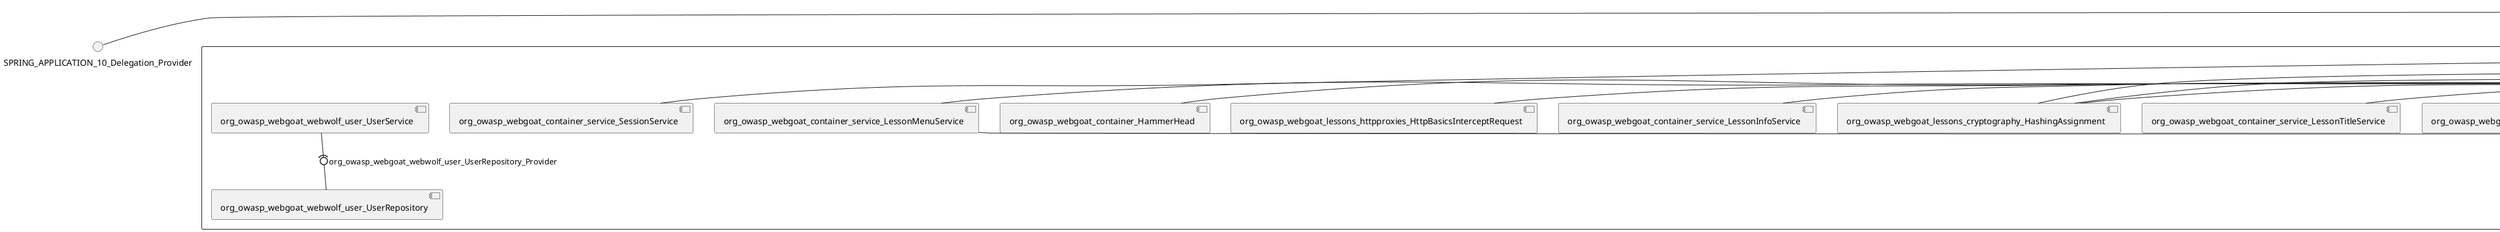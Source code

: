 @startuml
skinparam fixCircleLabelOverlapping true
skinparam componentStyle uml2
() SPRING_APPLICATION_10_Delegation_Provider
() SPRING_APPLICATION_11_Delegation_Provider
() SPRING_APPLICATION_12_Delegation_Provider
() SPRING_APPLICATION_13_Delegation_Provider
() SPRING_APPLICATION_14_Delegation_Provider
() SPRING_APPLICATION_15_Delegation_Provider
() SPRING_APPLICATION_16_Delegation_Provider
() SPRING_APPLICATION_2_Delegation_Provider
() SPRING_APPLICATION_3_Delegation_Provider
() SPRING_APPLICATION_4_Delegation_Provider
() SPRING_APPLICATION_5_Delegation_Provider
() SPRING_APPLICATION_6_Delegation_Provider
() SPRING_APPLICATION_7_Delegation_Provider
() SPRING_APPLICATION_8_Delegation_Provider
() SPRING_APPLICATION_9_Delegation_Provider
() SPRING_APPLICATION_BypassRestrictions_FieldRestrictions_POST_Delegation_Provider
() SPRING_APPLICATION_BypassRestrictions_frontendValidation_POST_Delegation_Provider
() SPRING_APPLICATION_ChromeDevTools_dummy_POST_Delegation_Provider
() SPRING_APPLICATION_ChromeDevTools_network_POST_Delegation_Provider
() SPRING_APPLICATION_CrossSiteScriptingStored_stored_xss_POST_Delegation_Provider
() SPRING_APPLICATION_CrossSiteScriptingStored_stored_xss_follow_up_POST_Delegation_Provider
() SPRING_APPLICATION_CrossSiteScripting_attack1_POST_Delegation_Provider
() SPRING_APPLICATION_CrossSiteScripting_attack3_POST_Delegation_Provider
() SPRING_APPLICATION_CrossSiteScripting_attack4_POST_Delegation_Provider
() SPRING_APPLICATION_CrossSiteScripting_attack5a_GET_Delegation_Provider
() SPRING_APPLICATION_CrossSiteScripting_attack6a_POST_Delegation_Provider
() SPRING_APPLICATION_CrossSiteScripting_dom_follow_up_POST_Delegation_Provider
() SPRING_APPLICATION_CrossSiteScripting_phone_home_xss_POST_Delegation_Provider
() SPRING_APPLICATION_CrossSiteScripting_quiz_GET_POST_Delegation_Provider
() SPRING_APPLICATION_Delegation_Provider
() SPRING_APPLICATION_GET_10_Delegation_Provider
() SPRING_APPLICATION_GET_11_Delegation_Provider
() SPRING_APPLICATION_GET_2_Delegation_Provider
() SPRING_APPLICATION_GET_3_Delegation_Provider
() SPRING_APPLICATION_GET_4_Delegation_Provider
() SPRING_APPLICATION_GET_5_Delegation_Provider
() SPRING_APPLICATION_GET_6_Delegation_Provider
() SPRING_APPLICATION_GET_7_Delegation_Provider
() SPRING_APPLICATION_GET_8_Delegation_Provider
() SPRING_APPLICATION_GET_9_Delegation_Provider
() SPRING_APPLICATION_GET_Delegation_Provider
() SPRING_APPLICATION_HtmlTampering_task_POST_Delegation_Provider
() SPRING_APPLICATION_HttpBasics_attack1_POST_Delegation_Provider
() SPRING_APPLICATION_HttpBasics_attack2_POST_Delegation_Provider
() SPRING_APPLICATION_IDOR_diff_attributes_POST_Delegation_Provider
() SPRING_APPLICATION_IDOR_login_POST_Delegation_Provider
() SPRING_APPLICATION_IDOR_profile_alt_path_POST_Delegation_Provider
() SPRING_APPLICATION_InsecureDeserialization_task_POST_Delegation_Provider
() SPRING_APPLICATION_InsecureLogin_Delegation_Provider
() SPRING_APPLICATION_JWT_decode_POST_Delegation_Provider
() SPRING_APPLICATION_JWT_jku_Delegation_Provider
() SPRING_APPLICATION_JWT_kid_Delegation_Provider
() SPRING_APPLICATION_JWT_quiz_GET_POST_Delegation_Provider
() SPRING_APPLICATION_JWT_refresh_Delegation_Provider
() SPRING_APPLICATION_JWT_secret_POST_Delegation_Provider
() SPRING_APPLICATION_JWT_votings_Delegation_Provider
() SPRING_APPLICATION_LogSpoofing_log_bleeding_POST_Delegation_Provider
() SPRING_APPLICATION_LogSpoofing_log_spoofing_POST_Delegation_Provider
() SPRING_APPLICATION_POST_10_Delegation_Provider
() SPRING_APPLICATION_POST_11_Delegation_Provider
() SPRING_APPLICATION_POST_12_Delegation_Provider
() SPRING_APPLICATION_POST_13_Delegation_Provider
() SPRING_APPLICATION_POST_14_Delegation_Provider
() SPRING_APPLICATION_POST_15_Delegation_Provider
() SPRING_APPLICATION_POST_16_Delegation_Provider
() SPRING_APPLICATION_POST_17_Delegation_Provider
() SPRING_APPLICATION_POST_18_Delegation_Provider
() SPRING_APPLICATION_POST_2_Delegation_Provider
() SPRING_APPLICATION_POST_3_Delegation_Provider
() SPRING_APPLICATION_POST_4_Delegation_Provider
() SPRING_APPLICATION_POST_5_Delegation_Provider
() SPRING_APPLICATION_POST_6_Delegation_Provider
() SPRING_APPLICATION_POST_7_Delegation_Provider
() SPRING_APPLICATION_POST_8_Delegation_Provider
() SPRING_APPLICATION_POST_9_Delegation_Provider
() SPRING_APPLICATION_POST_Delegation_Provider
() SPRING_APPLICATION_PUT_Delegation_Provider
() SPRING_APPLICATION_PasswordReset_ForgotPassword_create_password_reset_link_POST_Delegation_Provider
() SPRING_APPLICATION_PasswordReset_SecurityQuestions_POST_Delegation_Provider
() SPRING_APPLICATION_PasswordReset_reset_Delegation_Provider
() SPRING_APPLICATION_PasswordReset_simple_mail_reset_POST_Delegation_Provider
() SPRING_APPLICATION_PathTraversal_profile_picture_GET_Delegation_Provider
() SPRING_APPLICATION_PathTraversal_profile_picture_fix_GET_Delegation_Provider
() SPRING_APPLICATION_PathTraversal_profile_upload_POST_Delegation_Provider
() SPRING_APPLICATION_PathTraversal_profile_upload_fix_POST_Delegation_Provider
() SPRING_APPLICATION_PathTraversal_profile_upload_remove_user_input_POST_Delegation_Provider
() SPRING_APPLICATION_PathTraversal_random_POST_Delegation_Provider
() SPRING_APPLICATION_PathTraversal_random_picture_GET_Delegation_Provider
() SPRING_APPLICATION_PathTraversal_zip_slip_Delegation_Provider
() SPRING_APPLICATION_SSRF_task1_POST_Delegation_Provider
() SPRING_APPLICATION_SSRF_task2_POST_Delegation_Provider
() SPRING_APPLICATION_SecurePasswords_assignment_POST_Delegation_Provider
() SPRING_APPLICATION_SqlInjectionAdvanced_attack6a_POST_Delegation_Provider
() SPRING_APPLICATION_SqlInjectionAdvanced_attack6b_POST_Delegation_Provider
() SPRING_APPLICATION_SqlInjectionAdvanced_challenge_Login_POST_Delegation_Provider
() SPRING_APPLICATION_SqlInjectionAdvanced_challenge_PUT_Delegation_Provider
() SPRING_APPLICATION_SqlInjectionAdvanced_quiz_GET_POST_Delegation_Provider
() SPRING_APPLICATION_SqlInjectionMitigations_attack10a_POST_Delegation_Provider
() SPRING_APPLICATION_SqlInjectionMitigations_attack10b_POST_Delegation_Provider
() SPRING_APPLICATION_SqlInjectionMitigations_attack12a_POST_Delegation_Provider
() SPRING_APPLICATION_SqlInjectionMitigations_servers_GET_Delegation_Provider
() SPRING_APPLICATION_SqlInjection_assignment5a_POST_Delegation_Provider
() SPRING_APPLICATION_SqlInjection_assignment5b_POST_Delegation_Provider
() SPRING_APPLICATION_SqlInjection_attack10_POST_Delegation_Provider
() SPRING_APPLICATION_SqlInjection_attack2_POST_Delegation_Provider
() SPRING_APPLICATION_SqlInjection_attack3_POST_Delegation_Provider
() SPRING_APPLICATION_SqlInjection_attack4_POST_Delegation_Provider
() SPRING_APPLICATION_SqlInjection_attack5_POST_Delegation_Provider
() SPRING_APPLICATION_SqlInjection_attack8_POST_Delegation_Provider
() SPRING_APPLICATION_SqlInjection_attack9_POST_Delegation_Provider
() SPRING_APPLICATION_SqlOnlyInputValidationOnKeywords_attack_POST_Delegation_Provider
() SPRING_APPLICATION_SqlOnlyInputValidation_attack_POST_Delegation_Provider
() SPRING_APPLICATION_VulnerableComponents_attack1_POST_Delegation_Provider
() SPRING_APPLICATION_WebWolf_GET_Delegation_Provider
() SPRING_APPLICATION_WebWolf_landing_Delegation_Provider
() SPRING_APPLICATION_WebWolf_mail_Delegation_Provider
() SPRING_APPLICATION_challenge_1_POST_Delegation_Provider
() SPRING_APPLICATION_challenge_5_POST_Delegation_Provider
() SPRING_APPLICATION_challenge_7_Delegation_Provider
() SPRING_APPLICATION_challenge_8_Delegation_Provider
() SPRING_APPLICATION_challenge_logo_Delegation_Provider
() SPRING_APPLICATION_cia_quiz_GET_POST_Delegation_Provider
() SPRING_APPLICATION_clientSideFiltering_attack1_POST_Delegation_Provider
() SPRING_APPLICATION_clientSideFiltering_challenge_store_coupons_GET_Delegation_Provider
() SPRING_APPLICATION_clientSideFiltering_getItForFree_POST_Delegation_Provider
() SPRING_APPLICATION_clientSideFiltering_salaries_GET_Delegation_Provider
() SPRING_APPLICATION_crypto_encoding_basic_auth_POST_Delegation_Provider
() SPRING_APPLICATION_crypto_encoding_xor_POST_Delegation_Provider
() SPRING_APPLICATION_crypto_hashing_POST_Delegation_Provider
() SPRING_APPLICATION_crypto_secure_defaults_POST_Delegation_Provider
() SPRING_APPLICATION_crypto_signing_verify_POST_Delegation_Provider
() SPRING_APPLICATION_csrf_feedback_message_POST_Delegation_Provider
() SPRING_APPLICATION_csrf_review_POST_Delegation_Provider
() SPRING_APPLICATION_files_GET_Delegation_Provider
() SPRING_APPLICATION_fileupload_POST_Delegation_Provider
() SPRING_APPLICATION_jwt_Delegation_Provider
() SPRING_APPLICATION_landing_Delegation_Provider
() SPRING_APPLICATION_lesson_template_Delegation_Provider
() SPRING_APPLICATION_login_oauth_mvc_GET_Delegation_Provider
() SPRING_APPLICATION_mail_DELETE_GET_POST_Delegation_Provider
() SPRING_APPLICATION_register_mvc_POST_Delegation_Provider
() SPRING_APPLICATION_registration_GET_Delegation_Provider
() SPRING_APPLICATION_requests_GET_Delegation_Provider
() SPRING_APPLICATION_scoreboard_data_GET_Delegation_Provider
() SPRING_APPLICATION_server_directory_GET_Delegation_Provider
() SPRING_APPLICATION_service_debug_labels_mvc_Delegation_Provider
() SPRING_APPLICATION_service_lessonoverview_mvc_Delegation_Provider
() SPRING_APPLICATION_xxe_comments_GET_Delegation_Provider
rectangle System {
[org_owasp_webgoat_container_HammerHead] [[webgoat-webgoat.repository#_nKwLPF6aEe-i65SUamR-4g]]
[org_owasp_webgoat_container_WebWolfRedirect] [[webgoat-webgoat.repository#_nKwLPF6aEe-i65SUamR-4g]]
[org_owasp_webgoat_container_controller_StartLesson] [[webgoat-webgoat.repository#_nKwLPF6aEe-i65SUamR-4g]]
[org_owasp_webgoat_container_controller_Welcome] [[webgoat-webgoat.repository#_nKwLPF6aEe-i65SUamR-4g]]
[org_owasp_webgoat_container_i18n_PluginMessages_Provider] [[webgoat-webgoat.repository#_nKwLPF6aEe-i65SUamR-4g]]
[org_owasp_webgoat_container_report_ReportCardController] [[webgoat-webgoat.repository#_nKwLPF6aEe-i65SUamR-4g]]
[org_owasp_webgoat_container_service_EnvironmentService] [[webgoat-webgoat.repository#_nKwLPF6aEe-i65SUamR-4g]]
[org_owasp_webgoat_container_service_HintService] [[webgoat-webgoat.repository#_nKwLPF6aEe-i65SUamR-4g]]
[org_owasp_webgoat_container_service_LabelDebugService] [[webgoat-webgoat.repository#_nKwLPF6aEe-i65SUamR-4g]]
[org_owasp_webgoat_container_service_LabelService] [[webgoat-webgoat.repository#_nKwLPF6aEe-i65SUamR-4g]]
[org_owasp_webgoat_container_service_LessonInfoService] [[webgoat-webgoat.repository#_nKwLPF6aEe-i65SUamR-4g]]
[org_owasp_webgoat_container_service_LessonMenuService] [[webgoat-webgoat.repository#_nKwLPF6aEe-i65SUamR-4g]]
[org_owasp_webgoat_container_service_LessonProgressService] [[webgoat-webgoat.repository#_nKwLPF6aEe-i65SUamR-4g]]
[org_owasp_webgoat_container_service_LessonTitleService] [[webgoat-webgoat.repository#_nKwLPF6aEe-i65SUamR-4g]]
[org_owasp_webgoat_container_service_RestartLessonService] [[webgoat-webgoat.repository#_nKwLPF6aEe-i65SUamR-4g]]
[org_owasp_webgoat_container_service_SessionService] [[webgoat-webgoat.repository#_nKwLPF6aEe-i65SUamR-4g]]
[org_owasp_webgoat_container_session_UserSessionData_Provider] [[webgoat-webgoat.repository#_nKwLPF6aEe-i65SUamR-4g]]
[org_owasp_webgoat_container_session_WebSession_Provider] [[webgoat-webgoat.repository#_nKwLPF6aEe-i65SUamR-4g]]
[org_owasp_webgoat_container_users_RegistrationController] [[webgoat-webgoat.repository#_nKwLPF6aEe-i65SUamR-4g]]
[org_owasp_webgoat_container_users_Scoreboard] [[webgoat-webgoat.repository#_nKwLPF6aEe-i65SUamR-4g]]
[org_owasp_webgoat_container_users_UserProgressRepository] [[webgoat-webgoat.repository#_nKwLPF6aEe-i65SUamR-4g]]
[org_owasp_webgoat_container_users_UserRepository] [[webgoat-webgoat.repository#_nKwLPF6aEe-i65SUamR-4g]]
[org_owasp_webgoat_container_users_UserService] [[webgoat-webgoat.repository#_nKwLPF6aEe-i65SUamR-4g]]
[org_owasp_webgoat_lessons_authbypass_VerifyAccount] [[webgoat-webgoat.repository#_nKwLPF6aEe-i65SUamR-4g]]
[org_owasp_webgoat_lessons_bypassrestrictions_BypassRestrictionsFieldRestrictions] [[webgoat-webgoat.repository#_nKwLPF6aEe-i65SUamR-4g]]
[org_owasp_webgoat_lessons_bypassrestrictions_BypassRestrictionsFrontendValidation] [[webgoat-webgoat.repository#_nKwLPF6aEe-i65SUamR-4g]]
[org_owasp_webgoat_lessons_challenges_FlagController] [[webgoat-webgoat.repository#_nKwLPF6aEe-i65SUamR-4g]]
[org_owasp_webgoat_lessons_challenges_challenge1_Assignment1] [[webgoat-webgoat.repository#_nKwLPF6aEe-i65SUamR-4g]]
[org_owasp_webgoat_lessons_challenges_challenge1_ImageServlet] [[webgoat-webgoat.repository#_nKwLPF6aEe-i65SUamR-4g]]
[org_owasp_webgoat_lessons_challenges_challenge5_Assignment5] [[webgoat-webgoat.repository#_nKwLPF6aEe-i65SUamR-4g]]
[org_owasp_webgoat_lessons_challenges_challenge7_Assignment7] [[webgoat-webgoat.repository#_nKwLPF6aEe-i65SUamR-4g]]
[org_owasp_webgoat_lessons_challenges_challenge8_Assignment8] [[webgoat-webgoat.repository#_nKwLPF6aEe-i65SUamR-4g]]
[org_owasp_webgoat_lessons_chromedevtools_NetworkDummy] [[webgoat-webgoat.repository#_nKwLPF6aEe-i65SUamR-4g]]
[org_owasp_webgoat_lessons_chromedevtools_NetworkLesson] [[webgoat-webgoat.repository#_nKwLPF6aEe-i65SUamR-4g]]
[org_owasp_webgoat_lessons_cia_CIAQuiz] [[webgoat-webgoat.repository#_nKwLPF6aEe-i65SUamR-4g]]
[org_owasp_webgoat_lessons_clientsidefiltering_ClientSideFilteringAssignment] [[webgoat-webgoat.repository#_nKwLPF6aEe-i65SUamR-4g]]
[org_owasp_webgoat_lessons_clientsidefiltering_ClientSideFilteringFreeAssignment] [[webgoat-webgoat.repository#_nKwLPF6aEe-i65SUamR-4g]]
[org_owasp_webgoat_lessons_clientsidefiltering_Salaries] [[webgoat-webgoat.repository#_nKwLPF6aEe-i65SUamR-4g]]
[org_owasp_webgoat_lessons_clientsidefiltering_ShopEndpoint] [[webgoat-webgoat.repository#_nKwLPF6aEe-i65SUamR-4g]]
[org_owasp_webgoat_lessons_cryptography_EncodingAssignment] [[webgoat-webgoat.repository#_nKwLPF6aEe-i65SUamR-4g]]
[org_owasp_webgoat_lessons_cryptography_HashingAssignment] [[webgoat-webgoat.repository#_nKwLPF6aEe-i65SUamR-4g]]
[org_owasp_webgoat_lessons_cryptography_SecureDefaultsAssignment] [[webgoat-webgoat.repository#_nKwLPF6aEe-i65SUamR-4g]]
[org_owasp_webgoat_lessons_cryptography_SigningAssignment] [[webgoat-webgoat.repository#_nKwLPF6aEe-i65SUamR-4g]]
[org_owasp_webgoat_lessons_cryptography_XOREncodingAssignment] [[webgoat-webgoat.repository#_nKwLPF6aEe-i65SUamR-4g]]
[org_owasp_webgoat_lessons_csrf_CSRFConfirmFlag1] [[webgoat-webgoat.repository#_nKwLPF6aEe-i65SUamR-4g]]
[org_owasp_webgoat_lessons_csrf_CSRFFeedback] [[webgoat-webgoat.repository#_nKwLPF6aEe-i65SUamR-4g]]
[org_owasp_webgoat_lessons_csrf_CSRFGetFlag] [[webgoat-webgoat.repository#_nKwLPF6aEe-i65SUamR-4g]]
[org_owasp_webgoat_lessons_csrf_CSRFLogin] [[webgoat-webgoat.repository#_nKwLPF6aEe-i65SUamR-4g]]
[org_owasp_webgoat_lessons_csrf_ForgedReviews] [[webgoat-webgoat.repository#_nKwLPF6aEe-i65SUamR-4g]]
[org_owasp_webgoat_lessons_csrf_ObjectMapper_Provider] [[webgoat-webgoat.repository#_nKwLPF6aEe-i65SUamR-4g]]
[org_owasp_webgoat_lessons_deserialization_InsecureDeserializationTask] [[webgoat-webgoat.repository#_nKwLPF6aEe-i65SUamR-4g]]
[org_owasp_webgoat_lessons_hijacksession_HijackSessionAssignment] [[webgoat-webgoat.repository#_nKwLPF6aEe-i65SUamR-4g]]
[org_owasp_webgoat_lessons_hijacksession_cas_HijackSessionAuthenticationProvider] [[webgoat-webgoat.repository#_nKwLPF6aEe-i65SUamR-4g]]
[org_owasp_webgoat_lessons_htmltampering_HtmlTamperingTask] [[webgoat-webgoat.repository#_nKwLPF6aEe-i65SUamR-4g]]
[org_owasp_webgoat_lessons_httpbasics_HttpBasicsLesson] [[webgoat-webgoat.repository#_nKwLPF6aEe-i65SUamR-4g]]
[org_owasp_webgoat_lessons_httpbasics_HttpBasicsQuiz] [[webgoat-webgoat.repository#_nKwLPF6aEe-i65SUamR-4g]]
[org_owasp_webgoat_lessons_httpproxies_HttpBasicsInterceptRequest] [[webgoat-webgoat.repository#_nKwLPF6aEe-i65SUamR-4g]]
[org_owasp_webgoat_lessons_idor_IDORDiffAttributes] [[webgoat-webgoat.repository#_nKwLPF6aEe-i65SUamR-4g]]
[org_owasp_webgoat_lessons_idor_IDOREditOtherProfile] [[webgoat-webgoat.repository#_nKwLPF6aEe-i65SUamR-4g]]
[org_owasp_webgoat_lessons_idor_IDORLogin] [[webgoat-webgoat.repository#_nKwLPF6aEe-i65SUamR-4g]]
[org_owasp_webgoat_lessons_idor_IDORViewOtherProfile] [[webgoat-webgoat.repository#_nKwLPF6aEe-i65SUamR-4g]]
[org_owasp_webgoat_lessons_idor_IDORViewOwnProfile] [[webgoat-webgoat.repository#_nKwLPF6aEe-i65SUamR-4g]]
[org_owasp_webgoat_lessons_idor_IDORViewOwnProfileAltUrl] [[webgoat-webgoat.repository#_nKwLPF6aEe-i65SUamR-4g]]
[org_owasp_webgoat_lessons_insecurelogin_InsecureLoginTask] [[webgoat-webgoat.repository#_nKwLPF6aEe-i65SUamR-4g]]
[org_owasp_webgoat_lessons_jwt_JWTDecodeEndpoint] [[webgoat-webgoat.repository#_nKwLPF6aEe-i65SUamR-4g]]
[org_owasp_webgoat_lessons_jwt_JWTQuiz] [[webgoat-webgoat.repository#_nKwLPF6aEe-i65SUamR-4g]]
[org_owasp_webgoat_lessons_jwt_JWTRefreshEndpoint] [[webgoat-webgoat.repository#_nKwLPF6aEe-i65SUamR-4g]]
[org_owasp_webgoat_lessons_jwt_JWTSecretKeyEndpoint] [[webgoat-webgoat.repository#_nKwLPF6aEe-i65SUamR-4g]]
[org_owasp_webgoat_lessons_jwt_JWTVotesEndpoint] [[webgoat-webgoat.repository#_nKwLPF6aEe-i65SUamR-4g]]
[org_owasp_webgoat_lessons_jwt_claimmisuse_JWTHeaderJKUEndpoint] [[webgoat-webgoat.repository#_nKwLPF6aEe-i65SUamR-4g]]
[org_owasp_webgoat_lessons_jwt_claimmisuse_JWTHeaderKIDEndpoint] [[webgoat-webgoat.repository#_nKwLPF6aEe-i65SUamR-4g]]
[org_owasp_webgoat_lessons_lessontemplate_SampleAttack] [[webgoat-webgoat.repository#_nKwLPF6aEe-i65SUamR-4g]]
[org_owasp_webgoat_lessons_logging_LogBleedingTask] [[webgoat-webgoat.repository#_nKwLPF6aEe-i65SUamR-4g]]
[org_owasp_webgoat_lessons_logging_LogSpoofingTask] [[webgoat-webgoat.repository#_nKwLPF6aEe-i65SUamR-4g]]
[org_owasp_webgoat_lessons_missingac_MissingFunctionACHiddenMenus] [[webgoat-webgoat.repository#_nKwLPF6aEe-i65SUamR-4g]]
[org_owasp_webgoat_lessons_missingac_MissingFunctionACUsers] [[webgoat-webgoat.repository#_nKwLPF6aEe-i65SUamR-4g]]
[org_owasp_webgoat_lessons_missingac_MissingFunctionACYourHash] [[webgoat-webgoat.repository#_nKwLPF6aEe-i65SUamR-4g]]
[org_owasp_webgoat_lessons_missingac_MissingFunctionACYourHashAdmin] [[webgoat-webgoat.repository#_nKwLPF6aEe-i65SUamR-4g]]
[org_owasp_webgoat_lessons_passwordreset_QuestionsAssignment] [[webgoat-webgoat.repository#_nKwLPF6aEe-i65SUamR-4g]]
[org_owasp_webgoat_lessons_passwordreset_ResetLinkAssignment] [[webgoat-webgoat.repository#_nKwLPF6aEe-i65SUamR-4g]]
[org_owasp_webgoat_lessons_passwordreset_ResetLinkAssignmentForgotPassword] [[webgoat-webgoat.repository#_nKwLPF6aEe-i65SUamR-4g]]
[org_owasp_webgoat_lessons_passwordreset_SecurityQuestionAssignment] [[webgoat-webgoat.repository#_nKwLPF6aEe-i65SUamR-4g]]
[org_owasp_webgoat_lessons_passwordreset_SimpleMailAssignment] [[webgoat-webgoat.repository#_nKwLPF6aEe-i65SUamR-4g]]
[org_owasp_webgoat_lessons_passwordreset_TriedQuestions] [[webgoat-webgoat.repository#_nKwLPF6aEe-i65SUamR-4g]]
[org_owasp_webgoat_lessons_pathtraversal_ProfileUpload] [[webgoat-webgoat.repository#_nKwLPF6aEe-i65SUamR-4g]]
[org_owasp_webgoat_lessons_pathtraversal_ProfileUploadFix] [[webgoat-webgoat.repository#_nKwLPF6aEe-i65SUamR-4g]]
[org_owasp_webgoat_lessons_pathtraversal_ProfileUploadRemoveUserInput] [[webgoat-webgoat.repository#_nKwLPF6aEe-i65SUamR-4g]]
[org_owasp_webgoat_lessons_pathtraversal_ProfileUploadRetrieval] [[webgoat-webgoat.repository#_nKwLPF6aEe-i65SUamR-4g]]
[org_owasp_webgoat_lessons_pathtraversal_ProfileZipSlip] [[webgoat-webgoat.repository#_nKwLPF6aEe-i65SUamR-4g]]
[org_owasp_webgoat_lessons_securepasswords_SecurePasswordsAssignment] [[webgoat-webgoat.repository#_nKwLPF6aEe-i65SUamR-4g]]
[org_owasp_webgoat_lessons_spoofcookie_SpoofCookieAssignment] [[webgoat-webgoat.repository#_nKwLPF6aEe-i65SUamR-4g]]
[org_owasp_webgoat_lessons_sqlinjection_advanced_SqlInjectionChallenge] [[webgoat-webgoat.repository#_nKwLPF6aEe-i65SUamR-4g]]
[org_owasp_webgoat_lessons_sqlinjection_advanced_SqlInjectionChallengeLogin] [[webgoat-webgoat.repository#_nKwLPF6aEe-i65SUamR-4g]]
[org_owasp_webgoat_lessons_sqlinjection_advanced_SqlInjectionLesson6a] [[webgoat-webgoat.repository#_nKwLPF6aEe-i65SUamR-4g]]
[org_owasp_webgoat_lessons_sqlinjection_advanced_SqlInjectionLesson6b] [[webgoat-webgoat.repository#_nKwLPF6aEe-i65SUamR-4g]]
[org_owasp_webgoat_lessons_sqlinjection_advanced_SqlInjectionQuiz] [[webgoat-webgoat.repository#_nKwLPF6aEe-i65SUamR-4g]]
[org_owasp_webgoat_lessons_sqlinjection_introduction_SqlInjectionLesson10] [[webgoat-webgoat.repository#_nKwLPF6aEe-i65SUamR-4g]]
[org_owasp_webgoat_lessons_sqlinjection_introduction_SqlInjectionLesson2] [[webgoat-webgoat.repository#_nKwLPF6aEe-i65SUamR-4g]]
[org_owasp_webgoat_lessons_sqlinjection_introduction_SqlInjectionLesson3] [[webgoat-webgoat.repository#_nKwLPF6aEe-i65SUamR-4g]]
[org_owasp_webgoat_lessons_sqlinjection_introduction_SqlInjectionLesson4] [[webgoat-webgoat.repository#_nKwLPF6aEe-i65SUamR-4g]]
[org_owasp_webgoat_lessons_sqlinjection_introduction_SqlInjectionLesson5] [[webgoat-webgoat.repository#_nKwLPF6aEe-i65SUamR-4g]]
[org_owasp_webgoat_lessons_sqlinjection_introduction_SqlInjectionLesson5a] [[webgoat-webgoat.repository#_nKwLPF6aEe-i65SUamR-4g]]
[org_owasp_webgoat_lessons_sqlinjection_introduction_SqlInjectionLesson5b] [[webgoat-webgoat.repository#_nKwLPF6aEe-i65SUamR-4g]]
[org_owasp_webgoat_lessons_sqlinjection_introduction_SqlInjectionLesson8] [[webgoat-webgoat.repository#_nKwLPF6aEe-i65SUamR-4g]]
[org_owasp_webgoat_lessons_sqlinjection_introduction_SqlInjectionLesson9] [[webgoat-webgoat.repository#_nKwLPF6aEe-i65SUamR-4g]]
[org_owasp_webgoat_lessons_sqlinjection_mitigation_Servers] [[webgoat-webgoat.repository#_nKwLPF6aEe-i65SUamR-4g]]
[org_owasp_webgoat_lessons_sqlinjection_mitigation_SqlInjectionLesson10a] [[webgoat-webgoat.repository#_nKwLPF6aEe-i65SUamR-4g]]
[org_owasp_webgoat_lessons_sqlinjection_mitigation_SqlInjectionLesson10b] [[webgoat-webgoat.repository#_nKwLPF6aEe-i65SUamR-4g]]
[org_owasp_webgoat_lessons_sqlinjection_mitigation_SqlInjectionLesson13] [[webgoat-webgoat.repository#_nKwLPF6aEe-i65SUamR-4g]]
[org_owasp_webgoat_lessons_sqlinjection_mitigation_SqlOnlyInputValidation] [[webgoat-webgoat.repository#_nKwLPF6aEe-i65SUamR-4g]]
[org_owasp_webgoat_lessons_sqlinjection_mitigation_SqlOnlyInputValidationOnKeywords] [[webgoat-webgoat.repository#_nKwLPF6aEe-i65SUamR-4g]]
[org_owasp_webgoat_lessons_ssrf_SSRFTask1] [[webgoat-webgoat.repository#_nKwLPF6aEe-i65SUamR-4g]]
[org_owasp_webgoat_lessons_ssrf_SSRFTask2] [[webgoat-webgoat.repository#_nKwLPF6aEe-i65SUamR-4g]]
[org_owasp_webgoat_lessons_vulnerablecomponents_VulnerableComponentsLesson] [[webgoat-webgoat.repository#_nKwLPF6aEe-i65SUamR-4g]]
[org_owasp_webgoat_lessons_webwolfintroduction_LandingAssignment] [[webgoat-webgoat.repository#_nKwLPF6aEe-i65SUamR-4g]]
[org_owasp_webgoat_lessons_webwolfintroduction_MailAssignment] [[webgoat-webgoat.repository#_nKwLPF6aEe-i65SUamR-4g]]
[org_owasp_webgoat_lessons_xss_CrossSiteScriptingLesson1] [[webgoat-webgoat.repository#_nKwLPF6aEe-i65SUamR-4g]]
[org_owasp_webgoat_lessons_xss_CrossSiteScriptingLesson3] [[webgoat-webgoat.repository#_nKwLPF6aEe-i65SUamR-4g]]
[org_owasp_webgoat_lessons_xss_CrossSiteScriptingLesson4] [[webgoat-webgoat.repository#_nKwLPF6aEe-i65SUamR-4g]]
[org_owasp_webgoat_lessons_xss_CrossSiteScriptingLesson5a] [[webgoat-webgoat.repository#_nKwLPF6aEe-i65SUamR-4g]]
[org_owasp_webgoat_lessons_xss_CrossSiteScriptingLesson6a] [[webgoat-webgoat.repository#_nKwLPF6aEe-i65SUamR-4g]]
[org_owasp_webgoat_lessons_xss_CrossSiteScriptingQuiz] [[webgoat-webgoat.repository#_nKwLPF6aEe-i65SUamR-4g]]
[org_owasp_webgoat_lessons_xss_DOMCrossSiteScripting] [[webgoat-webgoat.repository#_nKwLPF6aEe-i65SUamR-4g]]
[org_owasp_webgoat_lessons_xss_DOMCrossSiteScriptingVerifier] [[webgoat-webgoat.repository#_nKwLPF6aEe-i65SUamR-4g]]
[org_owasp_webgoat_lessons_xss_stored_StoredCrossSiteScriptingVerifier] [[webgoat-webgoat.repository#_nKwLPF6aEe-i65SUamR-4g]]
[org_owasp_webgoat_lessons_xss_stored_StoredXssComments] [[webgoat-webgoat.repository#_nKwLPF6aEe-i65SUamR-4g]]
[org_owasp_webgoat_lessons_xxe_BlindSendFileAssignment] [[webgoat-webgoat.repository#_nKwLPF6aEe-i65SUamR-4g]]
[org_owasp_webgoat_lessons_xxe_CommentsCache] [[webgoat-webgoat.repository#_nKwLPF6aEe-i65SUamR-4g]]
[org_owasp_webgoat_lessons_xxe_CommentsEndpoint] [[webgoat-webgoat.repository#_nKwLPF6aEe-i65SUamR-4g]]
[org_owasp_webgoat_lessons_xxe_ContentTypeAssignment] [[webgoat-webgoat.repository#_nKwLPF6aEe-i65SUamR-4g]]
[org_owasp_webgoat_lessons_xxe_SimpleXXE] [[webgoat-webgoat.repository#_nKwLPF6aEe-i65SUamR-4g]]
[org_owasp_webgoat_webwolf_FileServer] [[webgoat-webgoat.repository#_nKwLPF6aEe-i65SUamR-4g]]
[org_owasp_webgoat_webwolf_jwt_JWTController] [[webgoat-webgoat.repository#_nKwLPF6aEe-i65SUamR-4g]]
[org_owasp_webgoat_webwolf_mailbox_MailboxController] [[webgoat-webgoat.repository#_nKwLPF6aEe-i65SUamR-4g]]
[org_owasp_webgoat_webwolf_mailbox_MailboxRepository] [[webgoat-webgoat.repository#_nKwLPF6aEe-i65SUamR-4g]]
[org_owasp_webgoat_webwolf_requests_LandingPage] [[webgoat-webgoat.repository#_nKwLPF6aEe-i65SUamR-4g]]
[org_owasp_webgoat_webwolf_requests_Requests] [[webgoat-webgoat.repository#_nKwLPF6aEe-i65SUamR-4g]]
[org_owasp_webgoat_webwolf_user_UserRepository] [[webgoat-webgoat.repository#_nKwLPF6aEe-i65SUamR-4g]]
[org_owasp_webgoat_webwolf_user_UserService] [[webgoat-webgoat.repository#_nKwLPF6aEe-i65SUamR-4g]]
port SPRING_APPLICATION_10_Provider
SPRING_APPLICATION_10_Delegation_Provider - SPRING_APPLICATION_10_Provider
SPRING_APPLICATION_10_Provider - [org_owasp_webgoat_lessons_xxe_SimpleXXE]
port SPRING_APPLICATION_11_Provider
SPRING_APPLICATION_11_Delegation_Provider - SPRING_APPLICATION_11_Provider
SPRING_APPLICATION_11_Provider - [org_owasp_webgoat_container_service_SessionService]
port SPRING_APPLICATION_12_Provider
SPRING_APPLICATION_12_Delegation_Provider - SPRING_APPLICATION_12_Provider
SPRING_APPLICATION_12_Provider - [org_owasp_webgoat_container_service_LabelDebugService]
port SPRING_APPLICATION_13_Provider
SPRING_APPLICATION_13_Delegation_Provider - SPRING_APPLICATION_13_Provider
SPRING_APPLICATION_13_Provider - [org_owasp_webgoat_container_service_LessonMenuService]
port SPRING_APPLICATION_14_Provider
SPRING_APPLICATION_14_Delegation_Provider - SPRING_APPLICATION_14_Provider
SPRING_APPLICATION_14_Provider - [org_owasp_webgoat_container_HammerHead]
port SPRING_APPLICATION_15_Provider
SPRING_APPLICATION_15_Delegation_Provider - SPRING_APPLICATION_15_Provider
SPRING_APPLICATION_15_Provider - [org_owasp_webgoat_lessons_cryptography_HashingAssignment]
port SPRING_APPLICATION_16_Provider
SPRING_APPLICATION_16_Delegation_Provider - SPRING_APPLICATION_16_Provider
SPRING_APPLICATION_16_Provider - [org_owasp_webgoat_lessons_httpproxies_HttpBasicsInterceptRequest]
port SPRING_APPLICATION_2_Provider
SPRING_APPLICATION_2_Delegation_Provider - SPRING_APPLICATION_2_Provider
SPRING_APPLICATION_2_Provider - [org_owasp_webgoat_webwolf_FileServer]
port SPRING_APPLICATION_3_Provider
SPRING_APPLICATION_3_Delegation_Provider - SPRING_APPLICATION_3_Provider
SPRING_APPLICATION_3_Provider - [org_owasp_webgoat_container_service_LessonInfoService]
port SPRING_APPLICATION_4_Provider
SPRING_APPLICATION_4_Delegation_Provider - SPRING_APPLICATION_4_Provider
SPRING_APPLICATION_4_Provider - [org_owasp_webgoat_lessons_cryptography_HashingAssignment]
port SPRING_APPLICATION_5_Provider
SPRING_APPLICATION_5_Delegation_Provider - SPRING_APPLICATION_5_Provider
SPRING_APPLICATION_5_Provider - [org_owasp_webgoat_lessons_jwt_JWTSecretKeyEndpoint]
port SPRING_APPLICATION_6_Provider
SPRING_APPLICATION_6_Delegation_Provider - SPRING_APPLICATION_6_Provider
SPRING_APPLICATION_6_Provider - [org_owasp_webgoat_lessons_cryptography_SigningAssignment]
port SPRING_APPLICATION_7_Provider
SPRING_APPLICATION_7_Delegation_Provider - SPRING_APPLICATION_7_Provider
SPRING_APPLICATION_7_Provider - [org_owasp_webgoat_container_service_LessonTitleService]
port SPRING_APPLICATION_8_Provider
SPRING_APPLICATION_8_Delegation_Provider - SPRING_APPLICATION_8_Provider
SPRING_APPLICATION_8_Provider - [org_owasp_webgoat_container_controller_StartLesson]
port SPRING_APPLICATION_9_Provider
SPRING_APPLICATION_9_Delegation_Provider - SPRING_APPLICATION_9_Provider
SPRING_APPLICATION_9_Provider - [org_owasp_webgoat_container_controller_StartLesson]
port SPRING_APPLICATION_BypassRestrictions_FieldRestrictions_POST_Provider
SPRING_APPLICATION_BypassRestrictions_FieldRestrictions_POST_Delegation_Provider - SPRING_APPLICATION_BypassRestrictions_FieldRestrictions_POST_Provider
SPRING_APPLICATION_BypassRestrictions_FieldRestrictions_POST_Provider - [org_owasp_webgoat_lessons_bypassrestrictions_BypassRestrictionsFieldRestrictions]
port SPRING_APPLICATION_BypassRestrictions_frontendValidation_POST_Provider
SPRING_APPLICATION_BypassRestrictions_frontendValidation_POST_Delegation_Provider - SPRING_APPLICATION_BypassRestrictions_frontendValidation_POST_Provider
SPRING_APPLICATION_BypassRestrictions_frontendValidation_POST_Provider - [org_owasp_webgoat_lessons_bypassrestrictions_BypassRestrictionsFrontendValidation]
port SPRING_APPLICATION_ChromeDevTools_dummy_POST_Provider
SPRING_APPLICATION_ChromeDevTools_dummy_POST_Delegation_Provider - SPRING_APPLICATION_ChromeDevTools_dummy_POST_Provider
SPRING_APPLICATION_ChromeDevTools_dummy_POST_Provider - [org_owasp_webgoat_lessons_chromedevtools_NetworkDummy]
port SPRING_APPLICATION_ChromeDevTools_network_POST_Provider
SPRING_APPLICATION_ChromeDevTools_network_POST_Delegation_Provider - SPRING_APPLICATION_ChromeDevTools_network_POST_Provider
SPRING_APPLICATION_ChromeDevTools_network_POST_Provider - [org_owasp_webgoat_lessons_chromedevtools_NetworkLesson]
port SPRING_APPLICATION_CrossSiteScriptingStored_stored_xss_POST_Provider
SPRING_APPLICATION_CrossSiteScriptingStored_stored_xss_POST_Delegation_Provider - SPRING_APPLICATION_CrossSiteScriptingStored_stored_xss_POST_Provider
SPRING_APPLICATION_CrossSiteScriptingStored_stored_xss_POST_Provider - [org_owasp_webgoat_lessons_xss_stored_StoredXssComments]
port SPRING_APPLICATION_CrossSiteScriptingStored_stored_xss_follow_up_POST_Provider
SPRING_APPLICATION_CrossSiteScriptingStored_stored_xss_follow_up_POST_Delegation_Provider - SPRING_APPLICATION_CrossSiteScriptingStored_stored_xss_follow_up_POST_Provider
SPRING_APPLICATION_CrossSiteScriptingStored_stored_xss_follow_up_POST_Provider - [org_owasp_webgoat_lessons_xss_stored_StoredCrossSiteScriptingVerifier]
port SPRING_APPLICATION_CrossSiteScripting_attack1_POST_Provider
SPRING_APPLICATION_CrossSiteScripting_attack1_POST_Delegation_Provider - SPRING_APPLICATION_CrossSiteScripting_attack1_POST_Provider
SPRING_APPLICATION_CrossSiteScripting_attack1_POST_Provider - [org_owasp_webgoat_lessons_xss_CrossSiteScriptingLesson1]
port SPRING_APPLICATION_CrossSiteScripting_attack3_POST_Provider
SPRING_APPLICATION_CrossSiteScripting_attack3_POST_Delegation_Provider - SPRING_APPLICATION_CrossSiteScripting_attack3_POST_Provider
SPRING_APPLICATION_CrossSiteScripting_attack3_POST_Provider - [org_owasp_webgoat_lessons_xss_CrossSiteScriptingLesson3]
port SPRING_APPLICATION_CrossSiteScripting_attack4_POST_Provider
SPRING_APPLICATION_CrossSiteScripting_attack4_POST_Delegation_Provider - SPRING_APPLICATION_CrossSiteScripting_attack4_POST_Provider
SPRING_APPLICATION_CrossSiteScripting_attack4_POST_Provider - [org_owasp_webgoat_lessons_xss_CrossSiteScriptingLesson4]
port SPRING_APPLICATION_CrossSiteScripting_attack5a_GET_Provider
SPRING_APPLICATION_CrossSiteScripting_attack5a_GET_Delegation_Provider - SPRING_APPLICATION_CrossSiteScripting_attack5a_GET_Provider
SPRING_APPLICATION_CrossSiteScripting_attack5a_GET_Provider - [org_owasp_webgoat_lessons_xss_CrossSiteScriptingLesson5a]
port SPRING_APPLICATION_CrossSiteScripting_attack6a_POST_Provider
SPRING_APPLICATION_CrossSiteScripting_attack6a_POST_Delegation_Provider - SPRING_APPLICATION_CrossSiteScripting_attack6a_POST_Provider
SPRING_APPLICATION_CrossSiteScripting_attack6a_POST_Provider - [org_owasp_webgoat_lessons_xss_CrossSiteScriptingLesson6a]
port SPRING_APPLICATION_CrossSiteScripting_dom_follow_up_POST_Provider
SPRING_APPLICATION_CrossSiteScripting_dom_follow_up_POST_Delegation_Provider - SPRING_APPLICATION_CrossSiteScripting_dom_follow_up_POST_Provider
SPRING_APPLICATION_CrossSiteScripting_dom_follow_up_POST_Provider - [org_owasp_webgoat_lessons_xss_DOMCrossSiteScriptingVerifier]
port SPRING_APPLICATION_CrossSiteScripting_phone_home_xss_POST_Provider
SPRING_APPLICATION_CrossSiteScripting_phone_home_xss_POST_Delegation_Provider - SPRING_APPLICATION_CrossSiteScripting_phone_home_xss_POST_Provider
SPRING_APPLICATION_CrossSiteScripting_phone_home_xss_POST_Provider - [org_owasp_webgoat_lessons_xss_DOMCrossSiteScripting]
port SPRING_APPLICATION_CrossSiteScripting_quiz_GET_POST_Provider
SPRING_APPLICATION_CrossSiteScripting_quiz_GET_POST_Delegation_Provider - SPRING_APPLICATION_CrossSiteScripting_quiz_GET_POST_Provider
SPRING_APPLICATION_CrossSiteScripting_quiz_GET_POST_Provider - [org_owasp_webgoat_lessons_xss_CrossSiteScriptingQuiz]
port SPRING_APPLICATION_Provider
SPRING_APPLICATION_Delegation_Provider - SPRING_APPLICATION_Provider
SPRING_APPLICATION_Provider - [org_owasp_webgoat_container_service_RestartLessonService]
port SPRING_APPLICATION_GET_10_Provider
SPRING_APPLICATION_GET_10_Delegation_Provider - SPRING_APPLICATION_GET_10_Provider
SPRING_APPLICATION_GET_10_Provider - [org_owasp_webgoat_lessons_csrf_ForgedReviews]
port SPRING_APPLICATION_GET_11_Provider
SPRING_APPLICATION_GET_11_Delegation_Provider - SPRING_APPLICATION_GET_11_Provider
SPRING_APPLICATION_GET_11_Provider - [org_owasp_webgoat_lessons_missingac_MissingFunctionACUsers]
port SPRING_APPLICATION_GET_2_Provider
SPRING_APPLICATION_GET_2_Delegation_Provider - SPRING_APPLICATION_GET_2_Provider
SPRING_APPLICATION_GET_2_Provider - [org_owasp_webgoat_container_service_LabelService]
port SPRING_APPLICATION_GET_3_Provider
SPRING_APPLICATION_GET_3_Delegation_Provider - SPRING_APPLICATION_GET_3_Provider
SPRING_APPLICATION_GET_3_Provider - [org_owasp_webgoat_lessons_spoofcookie_SpoofCookieAssignment]
port SPRING_APPLICATION_GET_4_Provider
SPRING_APPLICATION_GET_4_Delegation_Provider - SPRING_APPLICATION_GET_4_Provider
SPRING_APPLICATION_GET_4_Provider - [org_owasp_webgoat_lessons_idor_IDORViewOwnProfile]
port SPRING_APPLICATION_GET_5_Provider
SPRING_APPLICATION_GET_5_Delegation_Provider - SPRING_APPLICATION_GET_5_Provider
SPRING_APPLICATION_GET_5_Provider - [org_owasp_webgoat_container_service_HintService]
port SPRING_APPLICATION_GET_6_Provider
SPRING_APPLICATION_GET_6_Delegation_Provider - SPRING_APPLICATION_GET_6_Provider
SPRING_APPLICATION_GET_6_Provider - [org_owasp_webgoat_container_report_ReportCardController]
port SPRING_APPLICATION_GET_7_Provider
SPRING_APPLICATION_GET_7_Delegation_Provider - SPRING_APPLICATION_GET_7_Provider
SPRING_APPLICATION_GET_7_Provider - [org_owasp_webgoat_container_controller_Welcome]
port SPRING_APPLICATION_GET_8_Provider
SPRING_APPLICATION_GET_8_Delegation_Provider - SPRING_APPLICATION_GET_8_Provider
SPRING_APPLICATION_GET_8_Provider - [org_owasp_webgoat_lessons_idor_IDORViewOtherProfile]
port SPRING_APPLICATION_GET_9_Provider
SPRING_APPLICATION_GET_9_Delegation_Provider - SPRING_APPLICATION_GET_9_Provider
SPRING_APPLICATION_GET_9_Provider - [org_owasp_webgoat_lessons_xss_stored_StoredXssComments]
port SPRING_APPLICATION_GET_Provider
SPRING_APPLICATION_GET_Delegation_Provider - SPRING_APPLICATION_GET_Provider
SPRING_APPLICATION_GET_Provider - [org_owasp_webgoat_lessons_cryptography_EncodingAssignment]
port SPRING_APPLICATION_HtmlTampering_task_POST_Provider
SPRING_APPLICATION_HtmlTampering_task_POST_Delegation_Provider - SPRING_APPLICATION_HtmlTampering_task_POST_Provider
SPRING_APPLICATION_HtmlTampering_task_POST_Provider - [org_owasp_webgoat_lessons_htmltampering_HtmlTamperingTask]
port SPRING_APPLICATION_HttpBasics_attack1_POST_Provider
SPRING_APPLICATION_HttpBasics_attack1_POST_Delegation_Provider - SPRING_APPLICATION_HttpBasics_attack1_POST_Provider
SPRING_APPLICATION_HttpBasics_attack1_POST_Provider - [org_owasp_webgoat_lessons_httpbasics_HttpBasicsLesson]
port SPRING_APPLICATION_HttpBasics_attack2_POST_Provider
SPRING_APPLICATION_HttpBasics_attack2_POST_Delegation_Provider - SPRING_APPLICATION_HttpBasics_attack2_POST_Provider
SPRING_APPLICATION_HttpBasics_attack2_POST_Provider - [org_owasp_webgoat_lessons_httpbasics_HttpBasicsQuiz]
port SPRING_APPLICATION_IDOR_diff_attributes_POST_Provider
SPRING_APPLICATION_IDOR_diff_attributes_POST_Delegation_Provider - SPRING_APPLICATION_IDOR_diff_attributes_POST_Provider
SPRING_APPLICATION_IDOR_diff_attributes_POST_Provider - [org_owasp_webgoat_lessons_idor_IDORDiffAttributes]
port SPRING_APPLICATION_IDOR_login_POST_Provider
SPRING_APPLICATION_IDOR_login_POST_Delegation_Provider - SPRING_APPLICATION_IDOR_login_POST_Provider
SPRING_APPLICATION_IDOR_login_POST_Provider - [org_owasp_webgoat_lessons_idor_IDORLogin]
port SPRING_APPLICATION_IDOR_profile_alt_path_POST_Provider
SPRING_APPLICATION_IDOR_profile_alt_path_POST_Delegation_Provider - SPRING_APPLICATION_IDOR_profile_alt_path_POST_Provider
SPRING_APPLICATION_IDOR_profile_alt_path_POST_Provider - [org_owasp_webgoat_lessons_idor_IDORViewOwnProfileAltUrl]
port SPRING_APPLICATION_InsecureDeserialization_task_POST_Provider
SPRING_APPLICATION_InsecureDeserialization_task_POST_Delegation_Provider - SPRING_APPLICATION_InsecureDeserialization_task_POST_Provider
SPRING_APPLICATION_InsecureDeserialization_task_POST_Provider - [org_owasp_webgoat_lessons_deserialization_InsecureDeserializationTask]
port SPRING_APPLICATION_InsecureLogin_Provider
SPRING_APPLICATION_InsecureLogin_Delegation_Provider - SPRING_APPLICATION_InsecureLogin_Provider
SPRING_APPLICATION_InsecureLogin_Provider - [org_owasp_webgoat_lessons_insecurelogin_InsecureLoginTask]
port SPRING_APPLICATION_JWT_decode_POST_Provider
SPRING_APPLICATION_JWT_decode_POST_Delegation_Provider - SPRING_APPLICATION_JWT_decode_POST_Provider
SPRING_APPLICATION_JWT_decode_POST_Provider - [org_owasp_webgoat_lessons_jwt_JWTDecodeEndpoint]
port SPRING_APPLICATION_JWT_jku_Provider
SPRING_APPLICATION_JWT_jku_Delegation_Provider - SPRING_APPLICATION_JWT_jku_Provider
SPRING_APPLICATION_JWT_jku_Provider - [org_owasp_webgoat_lessons_jwt_claimmisuse_JWTHeaderJKUEndpoint]
port SPRING_APPLICATION_JWT_kid_Provider
SPRING_APPLICATION_JWT_kid_Delegation_Provider - SPRING_APPLICATION_JWT_kid_Provider
SPRING_APPLICATION_JWT_kid_Provider - [org_owasp_webgoat_lessons_jwt_claimmisuse_JWTHeaderKIDEndpoint]
port SPRING_APPLICATION_JWT_quiz_GET_POST_Provider
SPRING_APPLICATION_JWT_quiz_GET_POST_Delegation_Provider - SPRING_APPLICATION_JWT_quiz_GET_POST_Provider
SPRING_APPLICATION_JWT_quiz_GET_POST_Provider - [org_owasp_webgoat_lessons_jwt_JWTQuiz]
port SPRING_APPLICATION_JWT_refresh_Provider
SPRING_APPLICATION_JWT_refresh_Delegation_Provider - SPRING_APPLICATION_JWT_refresh_Provider
SPRING_APPLICATION_JWT_refresh_Provider - [org_owasp_webgoat_lessons_jwt_JWTRefreshEndpoint]
port SPRING_APPLICATION_JWT_secret_POST_Provider
SPRING_APPLICATION_JWT_secret_POST_Delegation_Provider - SPRING_APPLICATION_JWT_secret_POST_Provider
SPRING_APPLICATION_JWT_secret_POST_Provider - [org_owasp_webgoat_lessons_jwt_JWTSecretKeyEndpoint]
port SPRING_APPLICATION_JWT_votings_Provider
SPRING_APPLICATION_JWT_votings_Delegation_Provider - SPRING_APPLICATION_JWT_votings_Provider
SPRING_APPLICATION_JWT_votings_Provider - [org_owasp_webgoat_lessons_jwt_JWTVotesEndpoint]
port SPRING_APPLICATION_LogSpoofing_log_bleeding_POST_Provider
SPRING_APPLICATION_LogSpoofing_log_bleeding_POST_Delegation_Provider - SPRING_APPLICATION_LogSpoofing_log_bleeding_POST_Provider
SPRING_APPLICATION_LogSpoofing_log_bleeding_POST_Provider - [org_owasp_webgoat_lessons_logging_LogBleedingTask]
port SPRING_APPLICATION_LogSpoofing_log_spoofing_POST_Provider
SPRING_APPLICATION_LogSpoofing_log_spoofing_POST_Delegation_Provider - SPRING_APPLICATION_LogSpoofing_log_spoofing_POST_Provider
SPRING_APPLICATION_LogSpoofing_log_spoofing_POST_Provider - [org_owasp_webgoat_lessons_logging_LogSpoofingTask]
port SPRING_APPLICATION_POST_10_Provider
SPRING_APPLICATION_POST_10_Delegation_Provider - SPRING_APPLICATION_POST_10_Provider
SPRING_APPLICATION_POST_10_Provider - [org_owasp_webgoat_lessons_challenges_FlagController]
port SPRING_APPLICATION_POST_11_Provider
SPRING_APPLICATION_POST_11_Delegation_Provider - SPRING_APPLICATION_POST_11_Provider
SPRING_APPLICATION_POST_11_Provider - [org_owasp_webgoat_lessons_missingac_MissingFunctionACHiddenMenus]
port SPRING_APPLICATION_POST_12_Provider
SPRING_APPLICATION_POST_12_Delegation_Provider - SPRING_APPLICATION_POST_12_Provider
SPRING_APPLICATION_POST_12_Provider - [org_owasp_webgoat_lessons_xxe_SimpleXXE]
port SPRING_APPLICATION_POST_13_Provider
SPRING_APPLICATION_POST_13_Delegation_Provider - SPRING_APPLICATION_POST_13_Provider
SPRING_APPLICATION_POST_13_Provider - [org_owasp_webgoat_lessons_csrf_CSRFGetFlag]
port SPRING_APPLICATION_POST_14_Provider
SPRING_APPLICATION_POST_14_Delegation_Provider - SPRING_APPLICATION_POST_14_Provider
SPRING_APPLICATION_POST_14_Provider - [org_owasp_webgoat_lessons_csrf_CSRFLogin]
port SPRING_APPLICATION_POST_15_Provider
SPRING_APPLICATION_POST_15_Delegation_Provider - SPRING_APPLICATION_POST_15_Provider
SPRING_APPLICATION_POST_15_Provider - [org_owasp_webgoat_lessons_authbypass_VerifyAccount]
port SPRING_APPLICATION_POST_16_Provider
SPRING_APPLICATION_POST_16_Delegation_Provider - SPRING_APPLICATION_POST_16_Provider
SPRING_APPLICATION_POST_16_Provider - [org_owasp_webgoat_lessons_xxe_ContentTypeAssignment]
port SPRING_APPLICATION_POST_17_Provider
SPRING_APPLICATION_POST_17_Delegation_Provider - SPRING_APPLICATION_POST_17_Provider
SPRING_APPLICATION_POST_17_Provider - [org_owasp_webgoat_lessons_hijacksession_HijackSessionAssignment]
port SPRING_APPLICATION_POST_18_Provider
SPRING_APPLICATION_POST_18_Delegation_Provider - SPRING_APPLICATION_POST_18_Provider
SPRING_APPLICATION_POST_18_Provider - [org_owasp_webgoat_lessons_csrf_CSRFFeedback]
port SPRING_APPLICATION_POST_2_Provider
SPRING_APPLICATION_POST_2_Delegation_Provider - SPRING_APPLICATION_POST_2_Provider
SPRING_APPLICATION_POST_2_Provider - [org_owasp_webgoat_lessons_missingac_MissingFunctionACYourHashAdmin]
port SPRING_APPLICATION_POST_3_Provider
SPRING_APPLICATION_POST_3_Delegation_Provider - SPRING_APPLICATION_POST_3_Provider
SPRING_APPLICATION_POST_3_Provider - [org_owasp_webgoat_lessons_missingac_MissingFunctionACYourHash]
port SPRING_APPLICATION_POST_4_Provider
SPRING_APPLICATION_POST_4_Delegation_Provider - SPRING_APPLICATION_POST_4_Provider
SPRING_APPLICATION_POST_4_Provider - [org_owasp_webgoat_lessons_csrf_CSRFConfirmFlag1]
port SPRING_APPLICATION_POST_5_Provider
SPRING_APPLICATION_POST_5_Delegation_Provider - SPRING_APPLICATION_POST_5_Provider
SPRING_APPLICATION_POST_5_Provider - [org_owasp_webgoat_lessons_xxe_BlindSendFileAssignment]
port SPRING_APPLICATION_POST_6_Provider
SPRING_APPLICATION_POST_6_Delegation_Provider - SPRING_APPLICATION_POST_6_Provider
SPRING_APPLICATION_POST_6_Provider - [org_owasp_webgoat_lessons_chromedevtools_NetworkLesson]
port SPRING_APPLICATION_POST_7_Provider
SPRING_APPLICATION_POST_7_Delegation_Provider - SPRING_APPLICATION_POST_7_Provider
SPRING_APPLICATION_POST_7_Provider - [org_owasp_webgoat_lessons_spoofcookie_SpoofCookieAssignment]
port SPRING_APPLICATION_POST_8_Provider
SPRING_APPLICATION_POST_8_Delegation_Provider - SPRING_APPLICATION_POST_8_Provider
SPRING_APPLICATION_POST_8_Provider - [org_owasp_webgoat_lessons_passwordreset_SimpleMailAssignment]
port SPRING_APPLICATION_POST_9_Provider
SPRING_APPLICATION_POST_9_Delegation_Provider - SPRING_APPLICATION_POST_9_Provider
SPRING_APPLICATION_POST_9_Provider - [org_owasp_webgoat_lessons_missingac_MissingFunctionACUsers]
port SPRING_APPLICATION_POST_Provider
SPRING_APPLICATION_POST_Delegation_Provider - SPRING_APPLICATION_POST_Provider
SPRING_APPLICATION_POST_Provider - [org_owasp_webgoat_lessons_passwordreset_QuestionsAssignment]
port SPRING_APPLICATION_PUT_Provider
SPRING_APPLICATION_PUT_Delegation_Provider - SPRING_APPLICATION_PUT_Provider
SPRING_APPLICATION_PUT_Provider - [org_owasp_webgoat_lessons_idor_IDOREditOtherProfile]
port SPRING_APPLICATION_PasswordReset_ForgotPassword_create_password_reset_link_POST_Provider
SPRING_APPLICATION_PasswordReset_ForgotPassword_create_password_reset_link_POST_Delegation_Provider - SPRING_APPLICATION_PasswordReset_ForgotPassword_create_password_reset_link_POST_Provider
SPRING_APPLICATION_PasswordReset_ForgotPassword_create_password_reset_link_POST_Provider - [org_owasp_webgoat_lessons_passwordreset_ResetLinkAssignmentForgotPassword]
port SPRING_APPLICATION_PasswordReset_SecurityQuestions_POST_Provider
SPRING_APPLICATION_PasswordReset_SecurityQuestions_POST_Delegation_Provider - SPRING_APPLICATION_PasswordReset_SecurityQuestions_POST_Provider
SPRING_APPLICATION_PasswordReset_SecurityQuestions_POST_Provider - [org_owasp_webgoat_lessons_passwordreset_SecurityQuestionAssignment]
port SPRING_APPLICATION_PasswordReset_reset_Provider
SPRING_APPLICATION_PasswordReset_reset_Delegation_Provider - SPRING_APPLICATION_PasswordReset_reset_Provider
SPRING_APPLICATION_PasswordReset_reset_Provider - [org_owasp_webgoat_lessons_passwordreset_ResetLinkAssignment]
port SPRING_APPLICATION_PasswordReset_simple_mail_reset_POST_Provider
SPRING_APPLICATION_PasswordReset_simple_mail_reset_POST_Delegation_Provider - SPRING_APPLICATION_PasswordReset_simple_mail_reset_POST_Provider
SPRING_APPLICATION_PasswordReset_simple_mail_reset_POST_Provider - [org_owasp_webgoat_lessons_passwordreset_SimpleMailAssignment]
port SPRING_APPLICATION_PathTraversal_profile_picture_GET_Provider
SPRING_APPLICATION_PathTraversal_profile_picture_GET_Delegation_Provider - SPRING_APPLICATION_PathTraversal_profile_picture_GET_Provider
SPRING_APPLICATION_PathTraversal_profile_picture_GET_Provider - [org_owasp_webgoat_lessons_pathtraversal_ProfileUpload]
port SPRING_APPLICATION_PathTraversal_profile_picture_fix_GET_Provider
SPRING_APPLICATION_PathTraversal_profile_picture_fix_GET_Delegation_Provider - SPRING_APPLICATION_PathTraversal_profile_picture_fix_GET_Provider
SPRING_APPLICATION_PathTraversal_profile_picture_fix_GET_Provider - [org_owasp_webgoat_lessons_pathtraversal_ProfileUploadFix]
port SPRING_APPLICATION_PathTraversal_profile_upload_POST_Provider
SPRING_APPLICATION_PathTraversal_profile_upload_POST_Delegation_Provider - SPRING_APPLICATION_PathTraversal_profile_upload_POST_Provider
SPRING_APPLICATION_PathTraversal_profile_upload_POST_Provider - [org_owasp_webgoat_lessons_pathtraversal_ProfileUpload]
port SPRING_APPLICATION_PathTraversal_profile_upload_fix_POST_Provider
SPRING_APPLICATION_PathTraversal_profile_upload_fix_POST_Delegation_Provider - SPRING_APPLICATION_PathTraversal_profile_upload_fix_POST_Provider
SPRING_APPLICATION_PathTraversal_profile_upload_fix_POST_Provider - [org_owasp_webgoat_lessons_pathtraversal_ProfileUploadFix]
port SPRING_APPLICATION_PathTraversal_profile_upload_remove_user_input_POST_Provider
SPRING_APPLICATION_PathTraversal_profile_upload_remove_user_input_POST_Delegation_Provider - SPRING_APPLICATION_PathTraversal_profile_upload_remove_user_input_POST_Provider
SPRING_APPLICATION_PathTraversal_profile_upload_remove_user_input_POST_Provider - [org_owasp_webgoat_lessons_pathtraversal_ProfileUploadRemoveUserInput]
port SPRING_APPLICATION_PathTraversal_random_POST_Provider
SPRING_APPLICATION_PathTraversal_random_POST_Delegation_Provider - SPRING_APPLICATION_PathTraversal_random_POST_Provider
SPRING_APPLICATION_PathTraversal_random_POST_Provider - [org_owasp_webgoat_lessons_pathtraversal_ProfileUploadRetrieval]
port SPRING_APPLICATION_PathTraversal_random_picture_GET_Provider
SPRING_APPLICATION_PathTraversal_random_picture_GET_Delegation_Provider - SPRING_APPLICATION_PathTraversal_random_picture_GET_Provider
SPRING_APPLICATION_PathTraversal_random_picture_GET_Provider - [org_owasp_webgoat_lessons_pathtraversal_ProfileUploadRetrieval]
port SPRING_APPLICATION_PathTraversal_zip_slip_Provider
SPRING_APPLICATION_PathTraversal_zip_slip_Delegation_Provider - SPRING_APPLICATION_PathTraversal_zip_slip_Provider
SPRING_APPLICATION_PathTraversal_zip_slip_Provider - [org_owasp_webgoat_lessons_pathtraversal_ProfileZipSlip]
port SPRING_APPLICATION_SSRF_task1_POST_Provider
SPRING_APPLICATION_SSRF_task1_POST_Delegation_Provider - SPRING_APPLICATION_SSRF_task1_POST_Provider
SPRING_APPLICATION_SSRF_task1_POST_Provider - [org_owasp_webgoat_lessons_ssrf_SSRFTask1]
port SPRING_APPLICATION_SSRF_task2_POST_Provider
SPRING_APPLICATION_SSRF_task2_POST_Delegation_Provider - SPRING_APPLICATION_SSRF_task2_POST_Provider
SPRING_APPLICATION_SSRF_task2_POST_Provider - [org_owasp_webgoat_lessons_ssrf_SSRFTask2]
port SPRING_APPLICATION_SecurePasswords_assignment_POST_Provider
SPRING_APPLICATION_SecurePasswords_assignment_POST_Delegation_Provider - SPRING_APPLICATION_SecurePasswords_assignment_POST_Provider
SPRING_APPLICATION_SecurePasswords_assignment_POST_Provider - [org_owasp_webgoat_lessons_securepasswords_SecurePasswordsAssignment]
port SPRING_APPLICATION_SqlInjectionAdvanced_attack6a_POST_Provider
SPRING_APPLICATION_SqlInjectionAdvanced_attack6a_POST_Delegation_Provider - SPRING_APPLICATION_SqlInjectionAdvanced_attack6a_POST_Provider
SPRING_APPLICATION_SqlInjectionAdvanced_attack6a_POST_Provider - [org_owasp_webgoat_lessons_sqlinjection_advanced_SqlInjectionLesson6a]
port SPRING_APPLICATION_SqlInjectionAdvanced_attack6b_POST_Provider
SPRING_APPLICATION_SqlInjectionAdvanced_attack6b_POST_Delegation_Provider - SPRING_APPLICATION_SqlInjectionAdvanced_attack6b_POST_Provider
SPRING_APPLICATION_SqlInjectionAdvanced_attack6b_POST_Provider - [org_owasp_webgoat_lessons_sqlinjection_advanced_SqlInjectionLesson6b]
port SPRING_APPLICATION_SqlInjectionAdvanced_challenge_Login_POST_Provider
SPRING_APPLICATION_SqlInjectionAdvanced_challenge_Login_POST_Delegation_Provider - SPRING_APPLICATION_SqlInjectionAdvanced_challenge_Login_POST_Provider
SPRING_APPLICATION_SqlInjectionAdvanced_challenge_Login_POST_Provider - [org_owasp_webgoat_lessons_sqlinjection_advanced_SqlInjectionChallengeLogin]
port SPRING_APPLICATION_SqlInjectionAdvanced_challenge_PUT_Provider
SPRING_APPLICATION_SqlInjectionAdvanced_challenge_PUT_Delegation_Provider - SPRING_APPLICATION_SqlInjectionAdvanced_challenge_PUT_Provider
SPRING_APPLICATION_SqlInjectionAdvanced_challenge_PUT_Provider - [org_owasp_webgoat_lessons_sqlinjection_advanced_SqlInjectionChallenge]
port SPRING_APPLICATION_SqlInjectionAdvanced_quiz_GET_POST_Provider
SPRING_APPLICATION_SqlInjectionAdvanced_quiz_GET_POST_Delegation_Provider - SPRING_APPLICATION_SqlInjectionAdvanced_quiz_GET_POST_Provider
SPRING_APPLICATION_SqlInjectionAdvanced_quiz_GET_POST_Provider - [org_owasp_webgoat_lessons_sqlinjection_advanced_SqlInjectionQuiz]
port SPRING_APPLICATION_SqlInjectionMitigations_attack10a_POST_Provider
SPRING_APPLICATION_SqlInjectionMitigations_attack10a_POST_Delegation_Provider - SPRING_APPLICATION_SqlInjectionMitigations_attack10a_POST_Provider
SPRING_APPLICATION_SqlInjectionMitigations_attack10a_POST_Provider - [org_owasp_webgoat_lessons_sqlinjection_mitigation_SqlInjectionLesson10a]
port SPRING_APPLICATION_SqlInjectionMitigations_attack10b_POST_Provider
SPRING_APPLICATION_SqlInjectionMitigations_attack10b_POST_Delegation_Provider - SPRING_APPLICATION_SqlInjectionMitigations_attack10b_POST_Provider
SPRING_APPLICATION_SqlInjectionMitigations_attack10b_POST_Provider - [org_owasp_webgoat_lessons_sqlinjection_mitigation_SqlInjectionLesson10b]
port SPRING_APPLICATION_SqlInjectionMitigations_attack12a_POST_Provider
SPRING_APPLICATION_SqlInjectionMitigations_attack12a_POST_Delegation_Provider - SPRING_APPLICATION_SqlInjectionMitigations_attack12a_POST_Provider
SPRING_APPLICATION_SqlInjectionMitigations_attack12a_POST_Provider - [org_owasp_webgoat_lessons_sqlinjection_mitigation_SqlInjectionLesson13]
port SPRING_APPLICATION_SqlInjectionMitigations_servers_GET_Provider
SPRING_APPLICATION_SqlInjectionMitigations_servers_GET_Delegation_Provider - SPRING_APPLICATION_SqlInjectionMitigations_servers_GET_Provider
SPRING_APPLICATION_SqlInjectionMitigations_servers_GET_Provider - [org_owasp_webgoat_lessons_sqlinjection_mitigation_Servers]
port SPRING_APPLICATION_SqlInjection_assignment5a_POST_Provider
SPRING_APPLICATION_SqlInjection_assignment5a_POST_Delegation_Provider - SPRING_APPLICATION_SqlInjection_assignment5a_POST_Provider
SPRING_APPLICATION_SqlInjection_assignment5a_POST_Provider - [org_owasp_webgoat_lessons_sqlinjection_introduction_SqlInjectionLesson5a]
port SPRING_APPLICATION_SqlInjection_assignment5b_POST_Provider
SPRING_APPLICATION_SqlInjection_assignment5b_POST_Delegation_Provider - SPRING_APPLICATION_SqlInjection_assignment5b_POST_Provider
SPRING_APPLICATION_SqlInjection_assignment5b_POST_Provider - [org_owasp_webgoat_lessons_sqlinjection_introduction_SqlInjectionLesson5b]
port SPRING_APPLICATION_SqlInjection_attack10_POST_Provider
SPRING_APPLICATION_SqlInjection_attack10_POST_Delegation_Provider - SPRING_APPLICATION_SqlInjection_attack10_POST_Provider
SPRING_APPLICATION_SqlInjection_attack10_POST_Provider - [org_owasp_webgoat_lessons_sqlinjection_introduction_SqlInjectionLesson10]
port SPRING_APPLICATION_SqlInjection_attack2_POST_Provider
SPRING_APPLICATION_SqlInjection_attack2_POST_Delegation_Provider - SPRING_APPLICATION_SqlInjection_attack2_POST_Provider
SPRING_APPLICATION_SqlInjection_attack2_POST_Provider - [org_owasp_webgoat_lessons_sqlinjection_introduction_SqlInjectionLesson2]
port SPRING_APPLICATION_SqlInjection_attack3_POST_Provider
SPRING_APPLICATION_SqlInjection_attack3_POST_Delegation_Provider - SPRING_APPLICATION_SqlInjection_attack3_POST_Provider
SPRING_APPLICATION_SqlInjection_attack3_POST_Provider - [org_owasp_webgoat_lessons_sqlinjection_introduction_SqlInjectionLesson3]
port SPRING_APPLICATION_SqlInjection_attack4_POST_Provider
SPRING_APPLICATION_SqlInjection_attack4_POST_Delegation_Provider - SPRING_APPLICATION_SqlInjection_attack4_POST_Provider
SPRING_APPLICATION_SqlInjection_attack4_POST_Provider - [org_owasp_webgoat_lessons_sqlinjection_introduction_SqlInjectionLesson4]
port SPRING_APPLICATION_SqlInjection_attack5_POST_Provider
SPRING_APPLICATION_SqlInjection_attack5_POST_Delegation_Provider - SPRING_APPLICATION_SqlInjection_attack5_POST_Provider
SPRING_APPLICATION_SqlInjection_attack5_POST_Provider - [org_owasp_webgoat_lessons_sqlinjection_introduction_SqlInjectionLesson5]
port SPRING_APPLICATION_SqlInjection_attack8_POST_Provider
SPRING_APPLICATION_SqlInjection_attack8_POST_Delegation_Provider - SPRING_APPLICATION_SqlInjection_attack8_POST_Provider
SPRING_APPLICATION_SqlInjection_attack8_POST_Provider - [org_owasp_webgoat_lessons_sqlinjection_introduction_SqlInjectionLesson8]
port SPRING_APPLICATION_SqlInjection_attack9_POST_Provider
SPRING_APPLICATION_SqlInjection_attack9_POST_Delegation_Provider - SPRING_APPLICATION_SqlInjection_attack9_POST_Provider
SPRING_APPLICATION_SqlInjection_attack9_POST_Provider - [org_owasp_webgoat_lessons_sqlinjection_introduction_SqlInjectionLesson9]
port SPRING_APPLICATION_SqlOnlyInputValidationOnKeywords_attack_POST_Provider
SPRING_APPLICATION_SqlOnlyInputValidationOnKeywords_attack_POST_Delegation_Provider - SPRING_APPLICATION_SqlOnlyInputValidationOnKeywords_attack_POST_Provider
SPRING_APPLICATION_SqlOnlyInputValidationOnKeywords_attack_POST_Provider - [org_owasp_webgoat_lessons_sqlinjection_mitigation_SqlOnlyInputValidationOnKeywords]
port SPRING_APPLICATION_SqlOnlyInputValidation_attack_POST_Provider
SPRING_APPLICATION_SqlOnlyInputValidation_attack_POST_Delegation_Provider - SPRING_APPLICATION_SqlOnlyInputValidation_attack_POST_Provider
SPRING_APPLICATION_SqlOnlyInputValidation_attack_POST_Provider - [org_owasp_webgoat_lessons_sqlinjection_mitigation_SqlOnlyInputValidation]
port SPRING_APPLICATION_VulnerableComponents_attack1_POST_Provider
SPRING_APPLICATION_VulnerableComponents_attack1_POST_Delegation_Provider - SPRING_APPLICATION_VulnerableComponents_attack1_POST_Provider
SPRING_APPLICATION_VulnerableComponents_attack1_POST_Provider - [org_owasp_webgoat_lessons_vulnerablecomponents_VulnerableComponentsLesson]
port SPRING_APPLICATION_WebWolf_GET_Provider
SPRING_APPLICATION_WebWolf_GET_Delegation_Provider - SPRING_APPLICATION_WebWolf_GET_Provider
SPRING_APPLICATION_WebWolf_GET_Provider - [org_owasp_webgoat_container_WebWolfRedirect]
port SPRING_APPLICATION_WebWolf_landing_Provider
SPRING_APPLICATION_WebWolf_landing_Delegation_Provider - SPRING_APPLICATION_WebWolf_landing_Provider
SPRING_APPLICATION_WebWolf_landing_Provider - [org_owasp_webgoat_lessons_webwolfintroduction_LandingAssignment]
port SPRING_APPLICATION_WebWolf_mail_Provider
SPRING_APPLICATION_WebWolf_mail_Delegation_Provider - SPRING_APPLICATION_WebWolf_mail_Provider
SPRING_APPLICATION_WebWolf_mail_Provider - [org_owasp_webgoat_lessons_webwolfintroduction_MailAssignment]
port SPRING_APPLICATION_challenge_1_POST_Provider
SPRING_APPLICATION_challenge_1_POST_Delegation_Provider - SPRING_APPLICATION_challenge_1_POST_Provider
SPRING_APPLICATION_challenge_1_POST_Provider - [org_owasp_webgoat_lessons_challenges_challenge1_Assignment1]
port SPRING_APPLICATION_challenge_5_POST_Provider
SPRING_APPLICATION_challenge_5_POST_Delegation_Provider - SPRING_APPLICATION_challenge_5_POST_Provider
SPRING_APPLICATION_challenge_5_POST_Provider - [org_owasp_webgoat_lessons_challenges_challenge5_Assignment5]
port SPRING_APPLICATION_challenge_7_Provider
SPRING_APPLICATION_challenge_7_Delegation_Provider - SPRING_APPLICATION_challenge_7_Provider
SPRING_APPLICATION_challenge_7_Provider - [org_owasp_webgoat_lessons_challenges_challenge7_Assignment7]
port SPRING_APPLICATION_challenge_8_Provider
SPRING_APPLICATION_challenge_8_Delegation_Provider - SPRING_APPLICATION_challenge_8_Provider
SPRING_APPLICATION_challenge_8_Provider - [org_owasp_webgoat_lessons_challenges_challenge8_Assignment8]
port SPRING_APPLICATION_challenge_logo_Provider
SPRING_APPLICATION_challenge_logo_Delegation_Provider - SPRING_APPLICATION_challenge_logo_Provider
SPRING_APPLICATION_challenge_logo_Provider - [org_owasp_webgoat_lessons_challenges_challenge1_ImageServlet]
port SPRING_APPLICATION_cia_quiz_GET_POST_Provider
SPRING_APPLICATION_cia_quiz_GET_POST_Delegation_Provider - SPRING_APPLICATION_cia_quiz_GET_POST_Provider
SPRING_APPLICATION_cia_quiz_GET_POST_Provider - [org_owasp_webgoat_lessons_cia_CIAQuiz]
port SPRING_APPLICATION_clientSideFiltering_attack1_POST_Provider
SPRING_APPLICATION_clientSideFiltering_attack1_POST_Delegation_Provider - SPRING_APPLICATION_clientSideFiltering_attack1_POST_Provider
SPRING_APPLICATION_clientSideFiltering_attack1_POST_Provider - [org_owasp_webgoat_lessons_clientsidefiltering_ClientSideFilteringAssignment]
port SPRING_APPLICATION_clientSideFiltering_challenge_store_coupons_GET_Provider
SPRING_APPLICATION_clientSideFiltering_challenge_store_coupons_GET_Delegation_Provider - SPRING_APPLICATION_clientSideFiltering_challenge_store_coupons_GET_Provider
SPRING_APPLICATION_clientSideFiltering_challenge_store_coupons_GET_Provider - [org_owasp_webgoat_lessons_clientsidefiltering_ShopEndpoint]
port SPRING_APPLICATION_clientSideFiltering_getItForFree_POST_Provider
SPRING_APPLICATION_clientSideFiltering_getItForFree_POST_Delegation_Provider - SPRING_APPLICATION_clientSideFiltering_getItForFree_POST_Provider
SPRING_APPLICATION_clientSideFiltering_getItForFree_POST_Provider - [org_owasp_webgoat_lessons_clientsidefiltering_ClientSideFilteringFreeAssignment]
port SPRING_APPLICATION_clientSideFiltering_salaries_GET_Provider
SPRING_APPLICATION_clientSideFiltering_salaries_GET_Delegation_Provider - SPRING_APPLICATION_clientSideFiltering_salaries_GET_Provider
SPRING_APPLICATION_clientSideFiltering_salaries_GET_Provider - [org_owasp_webgoat_lessons_clientsidefiltering_Salaries]
port SPRING_APPLICATION_crypto_encoding_basic_auth_POST_Provider
SPRING_APPLICATION_crypto_encoding_basic_auth_POST_Delegation_Provider - SPRING_APPLICATION_crypto_encoding_basic_auth_POST_Provider
SPRING_APPLICATION_crypto_encoding_basic_auth_POST_Provider - [org_owasp_webgoat_lessons_cryptography_EncodingAssignment]
port SPRING_APPLICATION_crypto_encoding_xor_POST_Provider
SPRING_APPLICATION_crypto_encoding_xor_POST_Delegation_Provider - SPRING_APPLICATION_crypto_encoding_xor_POST_Provider
SPRING_APPLICATION_crypto_encoding_xor_POST_Provider - [org_owasp_webgoat_lessons_cryptography_XOREncodingAssignment]
port SPRING_APPLICATION_crypto_hashing_POST_Provider
SPRING_APPLICATION_crypto_hashing_POST_Delegation_Provider - SPRING_APPLICATION_crypto_hashing_POST_Provider
SPRING_APPLICATION_crypto_hashing_POST_Provider - [org_owasp_webgoat_lessons_cryptography_HashingAssignment]
port SPRING_APPLICATION_crypto_secure_defaults_POST_Provider
SPRING_APPLICATION_crypto_secure_defaults_POST_Delegation_Provider - SPRING_APPLICATION_crypto_secure_defaults_POST_Provider
SPRING_APPLICATION_crypto_secure_defaults_POST_Provider - [org_owasp_webgoat_lessons_cryptography_SecureDefaultsAssignment]
port SPRING_APPLICATION_crypto_signing_verify_POST_Provider
SPRING_APPLICATION_crypto_signing_verify_POST_Delegation_Provider - SPRING_APPLICATION_crypto_signing_verify_POST_Provider
SPRING_APPLICATION_crypto_signing_verify_POST_Provider - [org_owasp_webgoat_lessons_cryptography_SigningAssignment]
port SPRING_APPLICATION_csrf_feedback_message_POST_Provider
SPRING_APPLICATION_csrf_feedback_message_POST_Delegation_Provider - SPRING_APPLICATION_csrf_feedback_message_POST_Provider
SPRING_APPLICATION_csrf_feedback_message_POST_Provider - [org_owasp_webgoat_lessons_csrf_CSRFFeedback]
port SPRING_APPLICATION_csrf_review_POST_Provider
SPRING_APPLICATION_csrf_review_POST_Delegation_Provider - SPRING_APPLICATION_csrf_review_POST_Provider
SPRING_APPLICATION_csrf_review_POST_Provider - [org_owasp_webgoat_lessons_csrf_ForgedReviews]
port SPRING_APPLICATION_files_GET_Provider
SPRING_APPLICATION_files_GET_Delegation_Provider - SPRING_APPLICATION_files_GET_Provider
SPRING_APPLICATION_files_GET_Provider - [org_owasp_webgoat_webwolf_FileServer]
port SPRING_APPLICATION_fileupload_POST_Provider
SPRING_APPLICATION_fileupload_POST_Delegation_Provider - SPRING_APPLICATION_fileupload_POST_Provider
SPRING_APPLICATION_fileupload_POST_Provider - [org_owasp_webgoat_webwolf_FileServer]
port SPRING_APPLICATION_jwt_Provider
SPRING_APPLICATION_jwt_Delegation_Provider - SPRING_APPLICATION_jwt_Provider
SPRING_APPLICATION_jwt_Provider - [org_owasp_webgoat_webwolf_jwt_JWTController]
port SPRING_APPLICATION_landing_Provider
SPRING_APPLICATION_landing_Delegation_Provider - SPRING_APPLICATION_landing_Provider
SPRING_APPLICATION_landing_Provider - [org_owasp_webgoat_webwolf_requests_LandingPage]
port SPRING_APPLICATION_lesson_template_Provider
SPRING_APPLICATION_lesson_template_Delegation_Provider - SPRING_APPLICATION_lesson_template_Provider
SPRING_APPLICATION_lesson_template_Provider - [org_owasp_webgoat_lessons_lessontemplate_SampleAttack]
port SPRING_APPLICATION_login_oauth_mvc_GET_Provider
SPRING_APPLICATION_login_oauth_mvc_GET_Delegation_Provider - SPRING_APPLICATION_login_oauth_mvc_GET_Provider
SPRING_APPLICATION_login_oauth_mvc_GET_Provider - [org_owasp_webgoat_container_users_RegistrationController]
port SPRING_APPLICATION_mail_DELETE_GET_POST_Provider
SPRING_APPLICATION_mail_DELETE_GET_POST_Delegation_Provider - SPRING_APPLICATION_mail_DELETE_GET_POST_Provider
SPRING_APPLICATION_mail_DELETE_GET_POST_Provider - [org_owasp_webgoat_webwolf_mailbox_MailboxController]
port SPRING_APPLICATION_register_mvc_POST_Provider
SPRING_APPLICATION_register_mvc_POST_Delegation_Provider - SPRING_APPLICATION_register_mvc_POST_Provider
SPRING_APPLICATION_register_mvc_POST_Provider - [org_owasp_webgoat_container_users_RegistrationController]
port SPRING_APPLICATION_registration_GET_Provider
SPRING_APPLICATION_registration_GET_Delegation_Provider - SPRING_APPLICATION_registration_GET_Provider
SPRING_APPLICATION_registration_GET_Provider - [org_owasp_webgoat_container_users_RegistrationController]
port SPRING_APPLICATION_requests_GET_Provider
SPRING_APPLICATION_requests_GET_Delegation_Provider - SPRING_APPLICATION_requests_GET_Provider
SPRING_APPLICATION_requests_GET_Provider - [org_owasp_webgoat_webwolf_requests_Requests]
port SPRING_APPLICATION_scoreboard_data_GET_Provider
SPRING_APPLICATION_scoreboard_data_GET_Delegation_Provider - SPRING_APPLICATION_scoreboard_data_GET_Provider
SPRING_APPLICATION_scoreboard_data_GET_Provider - [org_owasp_webgoat_container_users_Scoreboard]
port SPRING_APPLICATION_server_directory_GET_Provider
SPRING_APPLICATION_server_directory_GET_Delegation_Provider - SPRING_APPLICATION_server_directory_GET_Provider
SPRING_APPLICATION_server_directory_GET_Provider - [org_owasp_webgoat_container_service_EnvironmentService]
port SPRING_APPLICATION_service_debug_labels_mvc_Provider
SPRING_APPLICATION_service_debug_labels_mvc_Delegation_Provider - SPRING_APPLICATION_service_debug_labels_mvc_Provider
SPRING_APPLICATION_service_debug_labels_mvc_Provider - [org_owasp_webgoat_container_service_LabelDebugService]
port SPRING_APPLICATION_service_lessonoverview_mvc_Provider
SPRING_APPLICATION_service_lessonoverview_mvc_Delegation_Provider - SPRING_APPLICATION_service_lessonoverview_mvc_Provider
SPRING_APPLICATION_service_lessonoverview_mvc_Provider - [org_owasp_webgoat_container_service_LessonProgressService]
port SPRING_APPLICATION_xxe_comments_GET_Provider
SPRING_APPLICATION_xxe_comments_GET_Delegation_Provider - SPRING_APPLICATION_xxe_comments_GET_Provider
SPRING_APPLICATION_xxe_comments_GET_Provider - [org_owasp_webgoat_lessons_xxe_CommentsEndpoint]
[org_owasp_webgoat_lessons_csrf_CSRFGetFlag] -(0- [org_owasp_webgoat_container_i18n_PluginMessages_Provider] : org_owasp_webgoat_container_i18n_PluginMessages_Provider
[org_owasp_webgoat_lessons_authbypass_VerifyAccount] -(0- [org_owasp_webgoat_container_session_UserSessionData_Provider] : org_owasp_webgoat_container_session_UserSessionData_Provider
[org_owasp_webgoat_lessons_idor_IDOREditOtherProfile] -(0- [org_owasp_webgoat_container_session_UserSessionData_Provider] : org_owasp_webgoat_container_session_UserSessionData_Provider
[org_owasp_webgoat_lessons_idor_IDORViewOtherProfile] -(0- [org_owasp_webgoat_container_session_UserSessionData_Provider] : org_owasp_webgoat_container_session_UserSessionData_Provider
[org_owasp_webgoat_lessons_idor_IDORViewOwnProfileAltUrl] -(0- [org_owasp_webgoat_container_session_UserSessionData_Provider] : org_owasp_webgoat_container_session_UserSessionData_Provider
[org_owasp_webgoat_lessons_xss_CrossSiteScriptingLesson6a] -(0- [org_owasp_webgoat_container_session_UserSessionData_Provider] : org_owasp_webgoat_container_session_UserSessionData_Provider
[org_owasp_webgoat_lessons_csrf_CSRFConfirmFlag1] -(0- [org_owasp_webgoat_container_session_UserSessionData_Provider] : org_owasp_webgoat_container_session_UserSessionData_Provider
[org_owasp_webgoat_lessons_csrf_CSRFGetFlag] -(0- [org_owasp_webgoat_container_session_UserSessionData_Provider] : org_owasp_webgoat_container_session_UserSessionData_Provider
[org_owasp_webgoat_lessons_csrf_CSRFFeedback] -(0- [org_owasp_webgoat_container_session_UserSessionData_Provider] : org_owasp_webgoat_container_session_UserSessionData_Provider
[org_owasp_webgoat_lessons_lessontemplate_SampleAttack] -(0- [org_owasp_webgoat_container_session_UserSessionData_Provider] : org_owasp_webgoat_container_session_UserSessionData_Provider
[org_owasp_webgoat_lessons_idor_IDORViewOwnProfile] -(0- [org_owasp_webgoat_container_session_UserSessionData_Provider] : org_owasp_webgoat_container_session_UserSessionData_Provider
[org_owasp_webgoat_lessons_xss_CrossSiteScriptingLesson5a] -(0- [org_owasp_webgoat_container_session_UserSessionData_Provider] : org_owasp_webgoat_container_session_UserSessionData_Provider
[org_owasp_webgoat_lessons_authbypass_VerifyAccount] -(0- [org_owasp_webgoat_container_session_WebSession_Provider] : org_owasp_webgoat_container_session_WebSession_Provider
[org_owasp_webgoat_lessons_xss_stored_StoredXssComments] -(0- [org_owasp_webgoat_container_session_WebSession_Provider] : org_owasp_webgoat_container_session_WebSession_Provider
[org_owasp_webgoat_lessons_xxe_ContentTypeAssignment] -(0- [org_owasp_webgoat_container_session_WebSession_Provider] : org_owasp_webgoat_container_session_WebSession_Provider
[org_owasp_webgoat_lessons_csrf_ForgedReviews] -(0- [org_owasp_webgoat_container_session_WebSession_Provider] : org_owasp_webgoat_container_session_WebSession_Provider
[org_owasp_webgoat_lessons_csrf_CSRFLogin] -(0- [org_owasp_webgoat_container_users_UserProgressRepository] : org_owasp_webgoat_container_users_UserProgressRepository_Provider
[org_owasp_webgoat_container_service_LessonProgressService] -(0- [org_owasp_webgoat_container_users_UserProgressRepository] : org_owasp_webgoat_container_users_UserProgressRepository_Provider
[org_owasp_webgoat_container_users_UserService] -(0- [org_owasp_webgoat_container_users_UserProgressRepository] : org_owasp_webgoat_container_users_UserProgressRepository_Provider
[org_owasp_webgoat_container_service_RestartLessonService] -(0- [org_owasp_webgoat_container_users_UserProgressRepository] : org_owasp_webgoat_container_users_UserProgressRepository_Provider
[org_owasp_webgoat_container_report_ReportCardController] -(0- [org_owasp_webgoat_container_users_UserProgressRepository] : org_owasp_webgoat_container_users_UserProgressRepository_Provider
[org_owasp_webgoat_container_users_Scoreboard] -(0- [org_owasp_webgoat_container_users_UserProgressRepository] : org_owasp_webgoat_container_users_UserProgressRepository_Provider
[org_owasp_webgoat_container_service_LessonMenuService] -(0- [org_owasp_webgoat_container_users_UserProgressRepository] : org_owasp_webgoat_container_users_UserProgressRepository_Provider
[org_owasp_webgoat_container_users_UserService] -(0- [org_owasp_webgoat_container_users_UserRepository] : org_owasp_webgoat_container_users_UserRepository_Provider
[org_owasp_webgoat_container_users_Scoreboard] -(0- [org_owasp_webgoat_container_users_UserRepository] : org_owasp_webgoat_container_users_UserRepository_Provider
[org_owasp_webgoat_lessons_csrf_CSRFFeedback] -(0- [org_owasp_webgoat_lessons_csrf_ObjectMapper_Provider] : org_owasp_webgoat_lessons_csrf_ObjectMapper_Provider
[org_owasp_webgoat_lessons_hijacksession_HijackSessionAssignment] -(0- [org_owasp_webgoat_lessons_hijacksession_cas_HijackSessionAuthenticationProvider] : org_owasp_webgoat_lessons_hijacksession_cas_HijackSessionAuthenticationProvider_Provider
[org_owasp_webgoat_lessons_passwordreset_SecurityQuestionAssignment] -(0- [org_owasp_webgoat_lessons_passwordreset_TriedQuestions] : org_owasp_webgoat_lessons_passwordreset_TriedQuestions_Provider
[org_owasp_webgoat_lessons_xxe_SimpleXXE] -(0- [org_owasp_webgoat_lessons_xxe_CommentsCache] : org_owasp_webgoat_lessons_xxe_CommentsCache_Provider
[org_owasp_webgoat_lessons_xxe_ContentTypeAssignment] -(0- [org_owasp_webgoat_lessons_xxe_CommentsCache] : org_owasp_webgoat_lessons_xxe_CommentsCache_Provider
[org_owasp_webgoat_webwolf_mailbox_MailboxController] -(0- [org_owasp_webgoat_webwolf_mailbox_MailboxRepository] : org_owasp_webgoat_webwolf_mailbox_MailboxRepository_Provider
[org_owasp_webgoat_webwolf_user_UserService] -(0- [org_owasp_webgoat_webwolf_user_UserRepository] : org_owasp_webgoat_webwolf_user_UserRepository_Provider
}

@enduml
